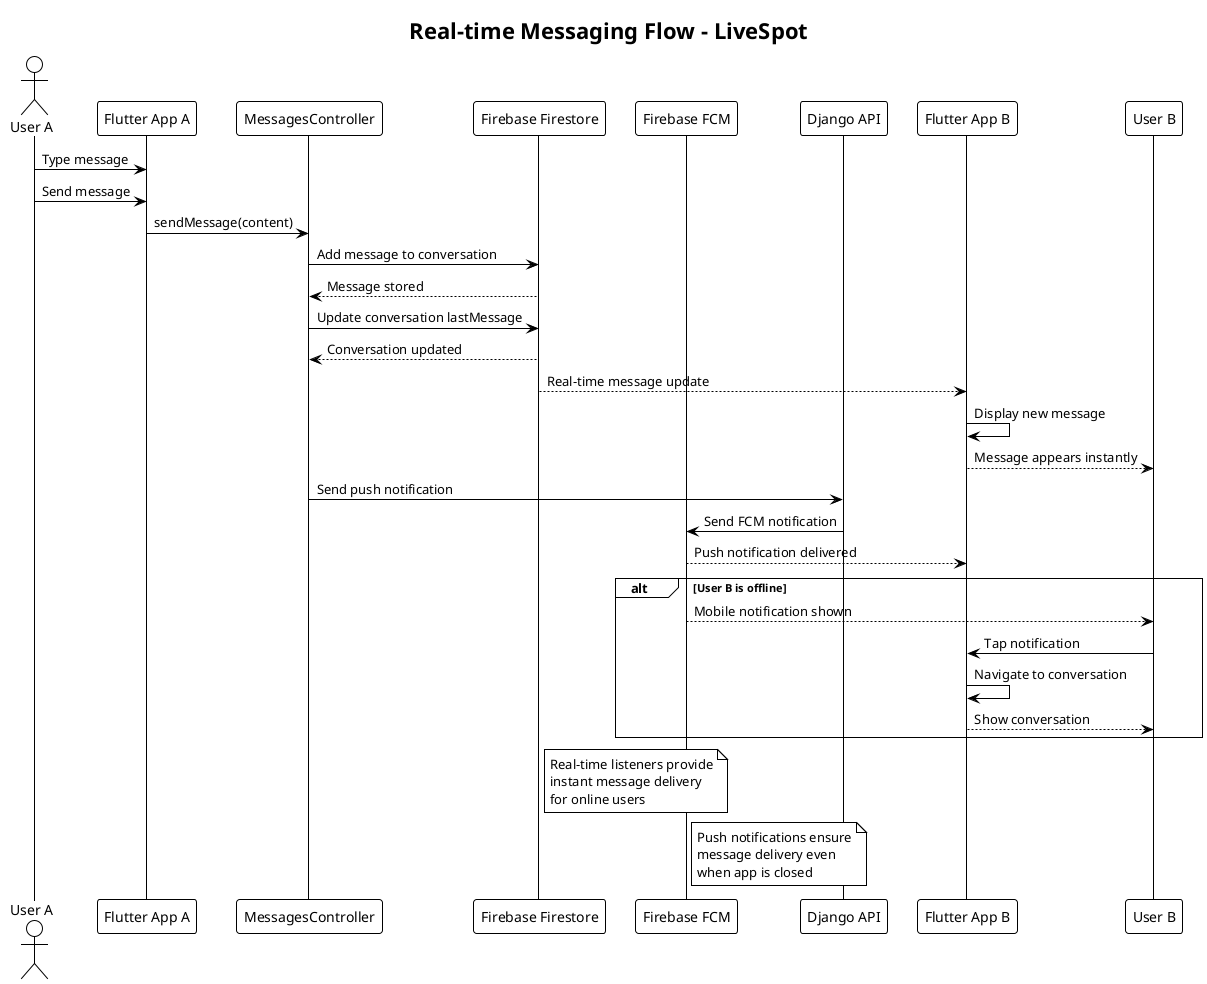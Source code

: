 @startuml Messaging_Sequence
!theme plain
title Real-time Messaging Flow - LiveSpot

actor "User A" as userA
participant "Flutter App A" as appA
participant "MessagesController" as controllerA
participant "Firebase Firestore" as firestore
participant "Firebase FCM" as fcm
participant "Django API" as api
participant "Flutter App B" as appB
participant "User B" as userB

userA -> appA : Type message
userA -> appA : Send message
appA -> controllerA : sendMessage(content)

controllerA -> firestore : Add message to conversation
firestore --> controllerA : Message stored

controllerA -> firestore : Update conversation lastMessage
firestore --> controllerA : Conversation updated

' Real-time listener on User B's device
firestore --> appB : Real-time message update
appB -> appB : Display new message
appB --> userB : Message appears instantly

' Send push notification if User B is offline
controllerA -> api : Send push notification
api -> fcm : Send FCM notification
fcm --> appB : Push notification delivered

alt User B is offline
    fcm --> userB : Mobile notification shown
    userB -> appB : Tap notification
    appB -> appB : Navigate to conversation
    appB --> userB : Show conversation
end

note right of firestore
  Real-time listeners provide
  instant message delivery
  for online users
end note

note right of fcm
  Push notifications ensure
  message delivery even
  when app is closed
end note

@enduml
